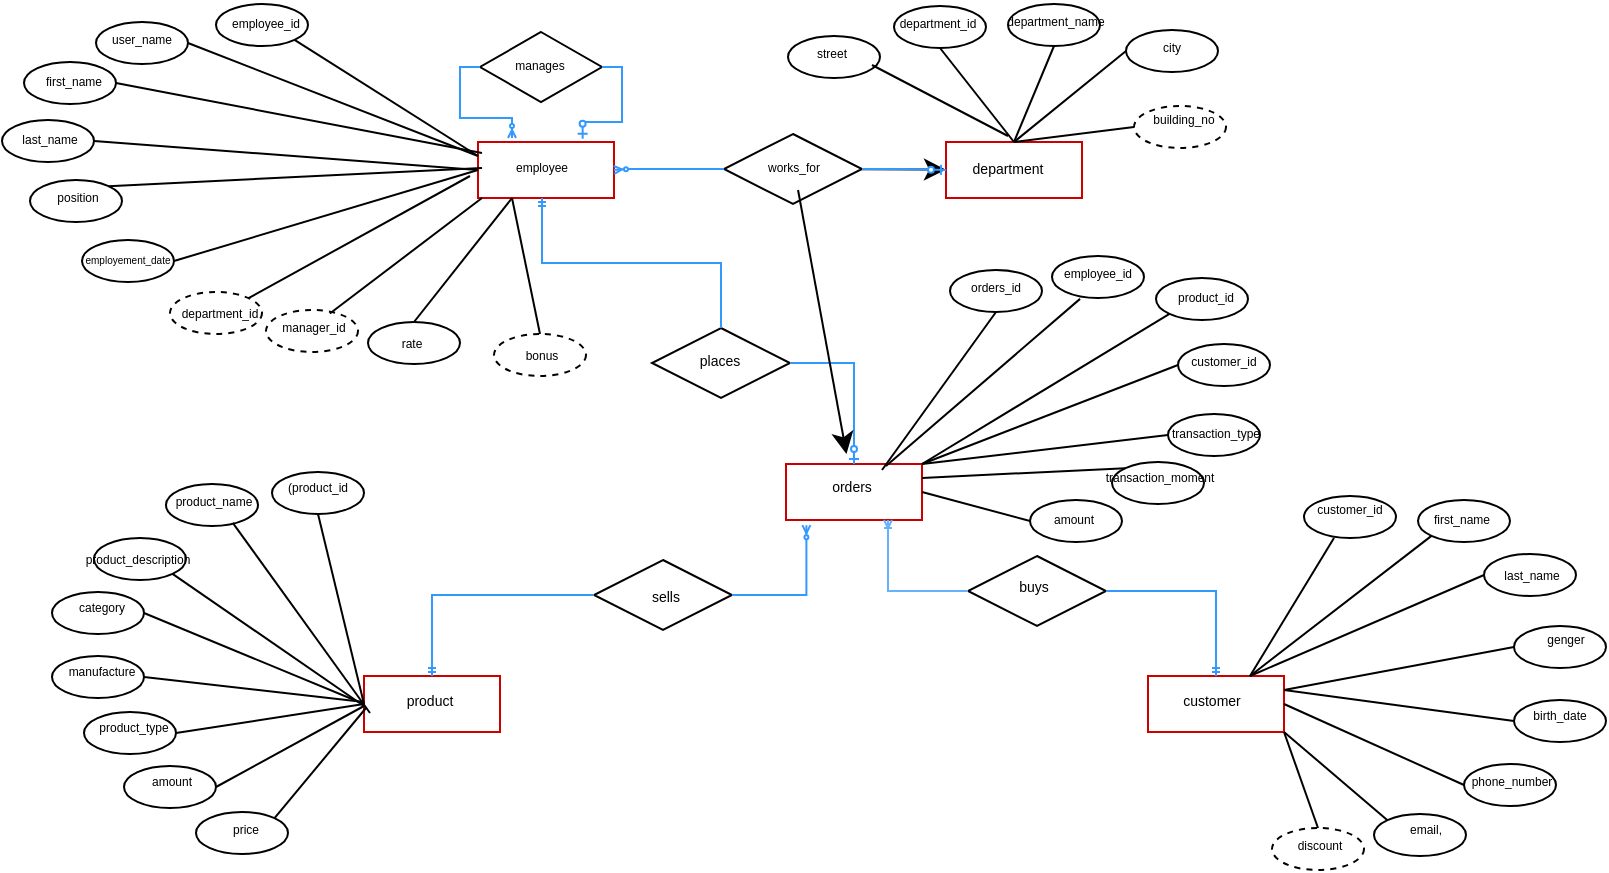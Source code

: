 <mxfile version="28.2.8">
  <diagram name="Сторінка-1" id="h175hZ9GeR1VW_SSsy0b">
    <mxGraphModel dx="1389" dy="819" grid="0" gridSize="10" guides="0" tooltips="1" connect="1" arrows="1" fold="1" page="1" pageScale="1" pageWidth="827" pageHeight="1169" background="light-dark(#FFFFFF,#FFFFFF)" math="0" shadow="0">
      <root>
        <mxCell id="0" />
        <mxCell id="1" parent="0" />
        <mxCell id="xd3_DoJURjWQBY7y_7KH-1" value="" style="rhombus;whiteSpace=wrap;html=1;fillColor=none;strokeColor=light-dark(#000000,#3399FF);rotation=0;fontColor=light-dark(#000000,#000000);" parent="1" vertex="1">
          <mxGeometry x="275" y="47" width="61" height="35" as="geometry" />
        </mxCell>
        <mxCell id="xd3_DoJURjWQBY7y_7KH-2" value="" style="rounded=0;whiteSpace=wrap;html=1;fillColor=none;strokeColor=#CC0000;fontColor=light-dark(#000000,#000000);" parent="1" vertex="1">
          <mxGeometry x="274" y="102" width="68" height="28" as="geometry" />
        </mxCell>
        <mxCell id="xd3_DoJURjWQBY7y_7KH-46" value="" style="edgeStyle=none;curved=1;rounded=0;orthogonalLoop=1;jettySize=auto;html=1;fontFamily=Helvetica;fontSize=12;fontColor=light-dark(#000000,#000000);startSize=8;endSize=8;" parent="1" source="xd3_DoJURjWQBY7y_7KH-10" target="xd3_DoJURjWQBY7y_7KH-11" edge="1">
          <mxGeometry relative="1" as="geometry" />
        </mxCell>
        <mxCell id="xd3_DoJURjWQBY7y_7KH-10" value="" style="rhombus;whiteSpace=wrap;html=1;fillColor=none;strokeColor=light-dark(#000000,#3399FF);rotation=0;fontColor=light-dark(#000000,#000000);" parent="1" vertex="1">
          <mxGeometry x="397" y="98" width="69" height="35" as="geometry" />
        </mxCell>
        <mxCell id="xd3_DoJURjWQBY7y_7KH-11" value="" style="rounded=0;whiteSpace=wrap;html=1;fillColor=none;strokeColor=#CC0000;fontColor=light-dark(#000000,#000000);" parent="1" vertex="1">
          <mxGeometry x="508" y="102" width="68" height="28" as="geometry" />
        </mxCell>
        <mxCell id="xd3_DoJURjWQBY7y_7KH-12" value="" style="rhombus;whiteSpace=wrap;html=1;fillColor=none;strokeColor=light-dark(#000000,#3399FF);rotation=0;fontColor=light-dark(#000000,#000000);" parent="1" vertex="1">
          <mxGeometry x="361" y="195" width="69" height="35" as="geometry" />
        </mxCell>
        <mxCell id="xd3_DoJURjWQBY7y_7KH-13" value="" style="rounded=0;whiteSpace=wrap;html=1;fillColor=none;strokeColor=#CC0000;fontColor=light-dark(#000000,#000000);" parent="1" vertex="1">
          <mxGeometry x="428" y="263" width="68" height="28" as="geometry" />
        </mxCell>
        <mxCell id="xd3_DoJURjWQBY7y_7KH-14" value="" style="rhombus;whiteSpace=wrap;html=1;fillColor=none;strokeColor=light-dark(#000000,#3399FF);rotation=0;fontColor=light-dark(#000000,#000000);" parent="1" vertex="1">
          <mxGeometry x="332" y="311" width="69" height="35" as="geometry" />
        </mxCell>
        <mxCell id="xd3_DoJURjWQBY7y_7KH-15" value="" style="rhombus;whiteSpace=wrap;html=1;fillColor=none;strokeColor=light-dark(#000000,#3399FF);rotation=0;fontColor=light-dark(#000000,#000000);" parent="1" vertex="1">
          <mxGeometry x="519" y="309" width="69" height="35" as="geometry" />
        </mxCell>
        <mxCell id="xd3_DoJURjWQBY7y_7KH-16" value="" style="ellipse;whiteSpace=wrap;html=1;rounded=0;strokeColor=light-dark(#000000,#000000);align=center;verticalAlign=middle;fontFamily=Helvetica;fontSize=12;fontColor=light-dark(#000000,#000000);fillColor=none;" parent="1" vertex="1">
          <mxGeometry x="143" y="33" width="46" height="21" as="geometry" />
        </mxCell>
        <mxCell id="xd3_DoJURjWQBY7y_7KH-17" value="manages" style="text;html=1;align=center;verticalAlign=middle;whiteSpace=wrap;rounded=0;fontSize=6;fontFamily=Helvetica;fontColor=light-dark(#000000,#000000);" parent="1" vertex="1">
          <mxGeometry x="285" y="53" width="40" height="22" as="geometry" />
        </mxCell>
        <mxCell id="xd3_DoJURjWQBY7y_7KH-18" value="employee" style="text;strokeColor=none;fillColor=none;html=1;align=center;verticalAlign=middle;whiteSpace=wrap;rounded=0;fontSize=6;fontFamily=Helvetica;fontColor=light-dark(#000000,#000000);" parent="1" vertex="1">
          <mxGeometry x="276" y="100" width="60" height="30" as="geometry" />
        </mxCell>
        <mxCell id="xd3_DoJURjWQBY7y_7KH-19" value="" style="edgeStyle=orthogonalEdgeStyle;fontSize=12;html=1;endArrow=ERzeroToMany;endFill=1;rounded=0;fontFamily=Helvetica;fontColor=light-dark(#000000,#000000);startSize=2;endSize=2;strokeColor=#3399FF;exitX=0;exitY=0.5;exitDx=0;exitDy=0;entryX=0.25;entryY=0;entryDx=0;entryDy=0;" parent="1" source="xd3_DoJURjWQBY7y_7KH-1" target="xd3_DoJURjWQBY7y_7KH-18" edge="1">
          <mxGeometry width="100" height="100" relative="1" as="geometry">
            <mxPoint x="197" y="218" as="sourcePoint" />
            <mxPoint x="297" y="118" as="targetPoint" />
            <Array as="points">
              <mxPoint x="265" y="65" />
              <mxPoint x="265" y="90" />
              <mxPoint x="291" y="90" />
            </Array>
          </mxGeometry>
        </mxCell>
        <mxCell id="xd3_DoJURjWQBY7y_7KH-20" value="" style="edgeStyle=orthogonalEdgeStyle;fontSize=12;html=1;endArrow=ERzeroToOne;endFill=1;rounded=0;fontFamily=Helvetica;fontColor=light-dark(#000000,#000000);startSize=1;endSize=3;strokeColor=#3399FF;exitX=1;exitY=0.5;exitDx=0;exitDy=0;entryX=0.839;entryY=0.014;entryDx=0;entryDy=0;entryPerimeter=0;" parent="1" source="xd3_DoJURjWQBY7y_7KH-1" target="xd3_DoJURjWQBY7y_7KH-18" edge="1">
          <mxGeometry width="100" height="100" relative="1" as="geometry">
            <mxPoint x="175" y="229" as="sourcePoint" />
            <mxPoint x="275" y="129" as="targetPoint" />
          </mxGeometry>
        </mxCell>
        <mxCell id="xd3_DoJURjWQBY7y_7KH-21" value="" style="ellipse;whiteSpace=wrap;html=1;rounded=0;strokeColor=light-dark(#000000,#000000);align=center;verticalAlign=middle;fontFamily=Helvetica;fontSize=12;fontColor=light-dark(#000000,#000000);fillColor=none;" parent="1" vertex="1">
          <mxGeometry x="83" y="42" width="46" height="21" as="geometry" />
        </mxCell>
        <mxCell id="xd3_DoJURjWQBY7y_7KH-22" value="" style="ellipse;whiteSpace=wrap;html=1;rounded=0;strokeColor=light-dark(#000000,#000000);align=center;verticalAlign=middle;fontFamily=Helvetica;fontSize=12;fontColor=light-dark(#000000,#000000);fillColor=none;" parent="1" vertex="1">
          <mxGeometry x="47" y="62" width="46" height="21" as="geometry" />
        </mxCell>
        <mxCell id="xd3_DoJURjWQBY7y_7KH-23" value="" style="ellipse;whiteSpace=wrap;html=1;rounded=0;strokeColor=light-dark(#000000,#000000);align=center;verticalAlign=middle;fontFamily=Helvetica;fontSize=12;fontColor=light-dark(#000000,#000000);fillColor=none;" parent="1" vertex="1">
          <mxGeometry x="36" y="91" width="46" height="21" as="geometry" />
        </mxCell>
        <mxCell id="xd3_DoJURjWQBY7y_7KH-24" value="" style="ellipse;whiteSpace=wrap;html=1;rounded=0;strokeColor=light-dark(#000000,#000000);align=center;verticalAlign=middle;fontFamily=Helvetica;fontSize=12;fontColor=light-dark(#000000,#000000);fillColor=none;" parent="1" vertex="1">
          <mxGeometry x="50" y="121" width="46" height="21" as="geometry" />
        </mxCell>
        <mxCell id="xd3_DoJURjWQBY7y_7KH-25" value="" style="endArrow=none;html=1;rounded=0;fontFamily=Helvetica;fontSize=12;fontColor=light-dark(#000000,#000000);startSize=8;endSize=8;curved=1;strokeColor=light-dark(#000000,#000000);exitX=1;exitY=1;exitDx=0;exitDy=0;entryX=0;entryY=0.25;entryDx=0;entryDy=0;" parent="1" source="xd3_DoJURjWQBY7y_7KH-16" target="xd3_DoJURjWQBY7y_7KH-2" edge="1">
          <mxGeometry relative="1" as="geometry">
            <mxPoint x="249" y="155" as="sourcePoint" />
            <mxPoint x="272" y="112" as="targetPoint" />
          </mxGeometry>
        </mxCell>
        <mxCell id="xd3_DoJURjWQBY7y_7KH-26" value="" style="ellipse;whiteSpace=wrap;html=1;rounded=0;strokeColor=light-dark(#000000,#000000);align=center;verticalAlign=middle;fontFamily=Helvetica;fontSize=12;fontColor=light-dark(#000000,#000000);fillColor=none;" parent="1" vertex="1">
          <mxGeometry x="76" y="151" width="46" height="21" as="geometry" />
        </mxCell>
        <mxCell id="xd3_DoJURjWQBY7y_7KH-27" value="" style="endArrow=none;html=1;rounded=0;fontFamily=Helvetica;fontSize=12;fontColor=light-dark(#000000,#000000);startSize=8;endSize=8;curved=1;strokeColor=light-dark(#000000,#000000);exitX=0;exitY=0.25;exitDx=0;exitDy=0;entryX=1;entryY=0.5;entryDx=0;entryDy=0;" parent="1" source="xd3_DoJURjWQBY7y_7KH-2" target="xd3_DoJURjWQBY7y_7KH-21" edge="1">
          <mxGeometry relative="1" as="geometry">
            <mxPoint x="254" y="89" as="sourcePoint" />
            <mxPoint x="317" y="141" as="targetPoint" />
          </mxGeometry>
        </mxCell>
        <mxCell id="xd3_DoJURjWQBY7y_7KH-28" value="" style="endArrow=none;html=1;rounded=0;fontFamily=Helvetica;fontSize=12;fontColor=light-dark(#000000,#000000);startSize=8;endSize=8;curved=1;strokeColor=light-dark(#000000,#000000);exitX=1;exitY=0.5;exitDx=0;exitDy=0;entryX=0;entryY=0.25;entryDx=0;entryDy=0;" parent="1" source="xd3_DoJURjWQBY7y_7KH-22" target="xd3_DoJURjWQBY7y_7KH-18" edge="1">
          <mxGeometry relative="1" as="geometry">
            <mxPoint x="246" y="109" as="sourcePoint" />
            <mxPoint x="309" y="161" as="targetPoint" />
          </mxGeometry>
        </mxCell>
        <mxCell id="xd3_DoJURjWQBY7y_7KH-29" value="" style="endArrow=none;html=1;rounded=0;fontFamily=Helvetica;fontSize=12;fontColor=light-dark(#000000,#000000);startSize=8;endSize=8;curved=1;strokeColor=light-dark(#000000,#000000);exitX=0;exitY=0.5;exitDx=0;exitDy=0;entryX=1;entryY=0.5;entryDx=0;entryDy=0;" parent="1" source="xd3_DoJURjWQBY7y_7KH-2" target="xd3_DoJURjWQBY7y_7KH-23" edge="1">
          <mxGeometry relative="1" as="geometry">
            <mxPoint x="200" y="110" as="sourcePoint" />
            <mxPoint x="263" y="162" as="targetPoint" />
          </mxGeometry>
        </mxCell>
        <mxCell id="xd3_DoJURjWQBY7y_7KH-30" value="" style="endArrow=none;html=1;rounded=0;fontFamily=Helvetica;fontSize=12;fontColor=light-dark(#000000,#000000);startSize=8;endSize=8;curved=1;strokeColor=light-dark(#000000,#000000);exitX=1;exitY=0;exitDx=0;exitDy=0;entryX=0;entryY=0.5;entryDx=0;entryDy=0;" parent="1" source="xd3_DoJURjWQBY7y_7KH-24" target="xd3_DoJURjWQBY7y_7KH-18" edge="1">
          <mxGeometry relative="1" as="geometry">
            <mxPoint x="174" y="144" as="sourcePoint" />
            <mxPoint x="237" y="196" as="targetPoint" />
          </mxGeometry>
        </mxCell>
        <mxCell id="xd3_DoJURjWQBY7y_7KH-31" value="" style="endArrow=none;html=1;rounded=0;fontFamily=Helvetica;fontSize=12;fontColor=light-dark(#000000,#000000);startSize=8;endSize=8;curved=1;strokeColor=light-dark(#000000,#000000);exitX=1;exitY=0.5;exitDx=0;exitDy=0;entryX=0;entryY=0.5;entryDx=0;entryDy=0;" parent="1" source="xd3_DoJURjWQBY7y_7KH-26" target="xd3_DoJURjWQBY7y_7KH-2" edge="1">
          <mxGeometry relative="1" as="geometry">
            <mxPoint x="253" y="130" as="sourcePoint" />
            <mxPoint x="316" y="182" as="targetPoint" />
          </mxGeometry>
        </mxCell>
        <mxCell id="xd3_DoJURjWQBY7y_7KH-33" value="" style="ellipse;whiteSpace=wrap;html=1;rounded=0;strokeColor=light-dark(#000000,#000000);align=center;verticalAlign=middle;fontFamily=Helvetica;fontSize=12;fontColor=light-dark(#000000,#000000);fillColor=none;dashed=1;" parent="1" vertex="1">
          <mxGeometry x="120" y="177" width="46" height="21" as="geometry" />
        </mxCell>
        <mxCell id="xd3_DoJURjWQBY7y_7KH-34" value="" style="ellipse;whiteSpace=wrap;html=1;rounded=0;strokeColor=light-dark(#000000,#000000);align=center;verticalAlign=middle;fontFamily=Helvetica;fontSize=12;fontColor=light-dark(#000000,#000000);fillColor=none;dashed=1;" parent="1" vertex="1">
          <mxGeometry x="168" y="186" width="46" height="21" as="geometry" />
        </mxCell>
        <mxCell id="xd3_DoJURjWQBY7y_7KH-35" value="" style="ellipse;whiteSpace=wrap;html=1;rounded=0;strokeColor=light-dark(#000000,#000000);align=center;verticalAlign=middle;fontFamily=Helvetica;fontSize=12;fontColor=light-dark(#000000,#000000);fillColor=none;" parent="1" vertex="1">
          <mxGeometry x="219" y="192" width="46" height="21" as="geometry" />
        </mxCell>
        <mxCell id="xd3_DoJURjWQBY7y_7KH-36" value="" style="ellipse;whiteSpace=wrap;html=1;rounded=0;strokeColor=light-dark(#000000,#000000);align=center;verticalAlign=middle;fontFamily=Helvetica;fontSize=12;fontColor=light-dark(#000000,#000000);fillColor=none;dashed=1;" parent="1" vertex="1">
          <mxGeometry x="282" y="198" width="46" height="21" as="geometry" />
        </mxCell>
        <mxCell id="xd3_DoJURjWQBY7y_7KH-38" value="" style="endArrow=none;html=1;rounded=0;fontFamily=Helvetica;fontSize=12;fontColor=light-dark(#000000,#000000);startSize=8;endSize=8;curved=1;strokeColor=light-dark(#000000,#000000);exitX=1;exitY=0;exitDx=0;exitDy=0;" parent="1" source="xd3_DoJURjWQBY7y_7KH-33" edge="1">
          <mxGeometry relative="1" as="geometry">
            <mxPoint x="208" y="180" as="sourcePoint" />
            <mxPoint x="270" y="119" as="targetPoint" />
          </mxGeometry>
        </mxCell>
        <mxCell id="xd3_DoJURjWQBY7y_7KH-39" value="" style="endArrow=none;html=1;rounded=0;fontFamily=Helvetica;fontSize=12;fontColor=light-dark(#000000,#000000);startSize=8;endSize=8;curved=1;strokeColor=light-dark(#000000,#000000);exitX=0.694;exitY=0.083;exitDx=0;exitDy=0;entryX=0;entryY=1;entryDx=0;entryDy=0;exitPerimeter=0;" parent="1" source="xd3_DoJURjWQBY7y_7KH-34" target="xd3_DoJURjWQBY7y_7KH-18" edge="1">
          <mxGeometry relative="1" as="geometry">
            <mxPoint x="233" y="202" as="sourcePoint" />
            <mxPoint x="385" y="156" as="targetPoint" />
          </mxGeometry>
        </mxCell>
        <mxCell id="xd3_DoJURjWQBY7y_7KH-40" value="" style="endArrow=none;html=1;rounded=0;fontFamily=Helvetica;fontSize=12;fontColor=light-dark(#000000,#000000);startSize=8;endSize=8;curved=1;strokeColor=light-dark(#000000,#000000);exitX=0.5;exitY=0;exitDx=0;exitDy=0;entryX=0.25;entryY=1;entryDx=0;entryDy=0;" parent="1" source="xd3_DoJURjWQBY7y_7KH-35" target="xd3_DoJURjWQBY7y_7KH-18" edge="1">
          <mxGeometry relative="1" as="geometry">
            <mxPoint x="264" y="221" as="sourcePoint" />
            <mxPoint x="416" y="175" as="targetPoint" />
          </mxGeometry>
        </mxCell>
        <mxCell id="xd3_DoJURjWQBY7y_7KH-41" value="" style="endArrow=none;html=1;rounded=0;fontFamily=Helvetica;fontSize=12;fontColor=light-dark(#000000,#000000);startSize=8;endSize=8;curved=1;strokeColor=light-dark(#000000,#000000);exitX=0.5;exitY=0;exitDx=0;exitDy=0;entryX=0.25;entryY=1;entryDx=0;entryDy=0;" parent="1" source="xd3_DoJURjWQBY7y_7KH-36" target="xd3_DoJURjWQBY7y_7KH-18" edge="1">
          <mxGeometry relative="1" as="geometry">
            <mxPoint x="251" y="273" as="sourcePoint" />
            <mxPoint x="403" y="227" as="targetPoint" />
          </mxGeometry>
        </mxCell>
        <mxCell id="xd3_DoJURjWQBY7y_7KH-43" value="" style="edgeStyle=orthogonalEdgeStyle;fontSize=12;html=1;endArrow=ERzeroToMany;endFill=1;rounded=0;fontFamily=Helvetica;fontColor=light-dark(#000000,#000000);startSize=2;endSize=2;strokeColor=#3399FF;exitX=0;exitY=0.5;exitDx=0;exitDy=0;entryX=1;entryY=0.5;entryDx=0;entryDy=0;" parent="1" source="xd3_DoJURjWQBY7y_7KH-10" target="xd3_DoJURjWQBY7y_7KH-2" edge="1">
          <mxGeometry width="100" height="100" relative="1" as="geometry">
            <mxPoint x="271" y="70" as="sourcePoint" />
            <mxPoint x="287" y="105" as="targetPoint" />
            <Array as="points">
              <mxPoint x="349" y="116" />
            </Array>
          </mxGeometry>
        </mxCell>
        <mxCell id="xd3_DoJURjWQBY7y_7KH-44" value="" style="edgeStyle=orthogonalEdgeStyle;fontSize=12;html=1;endArrow=ERzeroToOne;endFill=1;rounded=0;fontFamily=Helvetica;fontColor=light-dark(#000000,#000000);startSize=1;endSize=3;strokeColor=#3399FF;exitX=1;exitY=0.5;exitDx=0;exitDy=0;entryX=0;entryY=0.5;entryDx=0;entryDy=0;" parent="1" source="xd3_DoJURjWQBY7y_7KH-10" target="xd3_DoJURjWQBY7y_7KH-11" edge="1">
          <mxGeometry width="100" height="100" relative="1" as="geometry">
            <mxPoint x="344" y="86" as="sourcePoint" />
            <mxPoint x="334" y="121" as="targetPoint" />
          </mxGeometry>
        </mxCell>
        <mxCell id="xd3_DoJURjWQBY7y_7KH-45" value="" style="edgeStyle=orthogonalEdgeStyle;fontSize=12;html=1;endArrow=ERmandOne;rounded=0;fontFamily=Helvetica;fontColor=light-dark(#000000,#000000);startSize=2;endSize=2;strokeColor=#3399FF;entryX=0.5;entryY=1;entryDx=0;entryDy=0;exitX=0.5;exitY=0;exitDx=0;exitDy=0;" parent="1" source="xd3_DoJURjWQBY7y_7KH-12" target="xd3_DoJURjWQBY7y_7KH-18" edge="1">
          <mxGeometry width="100" height="100" relative="1" as="geometry">
            <mxPoint x="60" y="310" as="sourcePoint" />
            <mxPoint x="160" y="210" as="targetPoint" />
          </mxGeometry>
        </mxCell>
        <mxCell id="xd3_DoJURjWQBY7y_7KH-47" value="" style="edgeStyle=orthogonalEdgeStyle;fontSize=12;html=1;endArrow=ERzeroToOne;endFill=1;rounded=0;fontFamily=Helvetica;fontColor=light-dark(#000000,#000000);startSize=1;endSize=3;strokeColor=#3399FF;exitX=1;exitY=0.5;exitDx=0;exitDy=0;entryX=0.5;entryY=0;entryDx=0;entryDy=0;" parent="1" source="xd3_DoJURjWQBY7y_7KH-12" target="xd3_DoJURjWQBY7y_7KH-13" edge="1">
          <mxGeometry width="100" height="100" relative="1" as="geometry">
            <mxPoint x="480" y="110" as="sourcePoint" />
            <mxPoint x="522" y="110" as="targetPoint" />
          </mxGeometry>
        </mxCell>
        <mxCell id="xd3_DoJURjWQBY7y_7KH-48" value="" style="edgeStyle=orthogonalEdgeStyle;fontSize=12;html=1;endArrow=ERzeroToMany;endFill=1;rounded=0;fontFamily=Helvetica;fontColor=light-dark(#000000,#000000);startSize=2;endSize=2;strokeColor=#3399FF;exitX=1;exitY=0.5;exitDx=0;exitDy=0;entryX=0.15;entryY=1.092;entryDx=0;entryDy=0;entryPerimeter=0;" parent="1" source="xd3_DoJURjWQBY7y_7KH-14" target="xd3_DoJURjWQBY7y_7KH-13" edge="1">
          <mxGeometry width="100" height="100" relative="1" as="geometry">
            <mxPoint x="411" y="108" as="sourcePoint" />
            <mxPoint x="428" y="277" as="targetPoint" />
            <Array as="points">
              <mxPoint x="438" y="328" />
            </Array>
          </mxGeometry>
        </mxCell>
        <mxCell id="xd3_DoJURjWQBY7y_7KH-49" value="" style="edgeStyle=orthogonalEdgeStyle;fontSize=12;html=1;endArrow=ERoneToMany;rounded=0;fontFamily=Helvetica;fontColor=light-dark(#000000,#000000);startSize=1;endSize=2;strokeColor=#66B2FF;entryX=0.75;entryY=1;entryDx=0;entryDy=0;exitX=0;exitY=0.5;exitDx=0;exitDy=0;" parent="1" source="xd3_DoJURjWQBY7y_7KH-15" target="xd3_DoJURjWQBY7y_7KH-13" edge="1">
          <mxGeometry width="100" height="100" relative="1" as="geometry">
            <mxPoint x="71" y="370" as="sourcePoint" />
            <mxPoint x="171" y="270" as="targetPoint" />
          </mxGeometry>
        </mxCell>
        <mxCell id="xd3_DoJURjWQBY7y_7KH-50" value="" style="rounded=0;whiteSpace=wrap;html=1;fillColor=none;strokeColor=#CC0000;fontColor=light-dark(#000000,#000000);" parent="1" vertex="1">
          <mxGeometry x="217" y="369" width="68" height="28" as="geometry" />
        </mxCell>
        <mxCell id="xd3_DoJURjWQBY7y_7KH-51" value="" style="rounded=0;whiteSpace=wrap;html=1;fillColor=none;strokeColor=#CC0000;fontColor=light-dark(#000000,#000000);" parent="1" vertex="1">
          <mxGeometry x="609" y="369" width="68" height="28" as="geometry" />
        </mxCell>
        <mxCell id="xd3_DoJURjWQBY7y_7KH-52" value="" style="edgeStyle=orthogonalEdgeStyle;fontSize=12;html=1;endArrow=ERmandOne;rounded=0;fontFamily=Helvetica;fontColor=light-dark(#000000,#000000);startSize=2;endSize=2;strokeColor=#3399FF;entryX=0.5;entryY=0;entryDx=0;entryDy=0;exitX=0;exitY=0.5;exitDx=0;exitDy=0;" parent="1" source="xd3_DoJURjWQBY7y_7KH-14" target="xd3_DoJURjWQBY7y_7KH-50" edge="1">
          <mxGeometry width="100" height="100" relative="1" as="geometry">
            <mxPoint x="424" y="227" as="sourcePoint" />
            <mxPoint x="334" y="162" as="targetPoint" />
          </mxGeometry>
        </mxCell>
        <mxCell id="xd3_DoJURjWQBY7y_7KH-53" value="" style="edgeStyle=orthogonalEdgeStyle;fontSize=12;html=1;endArrow=ERmandOne;rounded=0;fontFamily=Helvetica;fontColor=light-dark(#000000,#000000);startSize=2;endSize=2;strokeColor=#3399FF;entryX=0.5;entryY=0;entryDx=0;entryDy=0;exitX=1;exitY=0.5;exitDx=0;exitDy=0;" parent="1" source="xd3_DoJURjWQBY7y_7KH-15" target="xd3_DoJURjWQBY7y_7KH-51" edge="1">
          <mxGeometry width="100" height="100" relative="1" as="geometry">
            <mxPoint x="399" y="420" as="sourcePoint" />
            <mxPoint x="309" y="355" as="targetPoint" />
          </mxGeometry>
        </mxCell>
        <mxCell id="xd3_DoJURjWQBY7y_7KH-54" value="" style="ellipse;whiteSpace=wrap;html=1;rounded=0;strokeColor=light-dark(#000000,#000000);align=center;verticalAlign=middle;fontFamily=Helvetica;fontSize=12;fontColor=light-dark(#000000,#000000);fillColor=none;" parent="1" vertex="1">
          <mxGeometry x="482" y="34" width="46" height="21" as="geometry" />
        </mxCell>
        <mxCell id="xd3_DoJURjWQBY7y_7KH-55" value="" style="ellipse;whiteSpace=wrap;html=1;rounded=0;strokeColor=light-dark(#000000,#000000);align=center;verticalAlign=middle;fontFamily=Helvetica;fontSize=12;fontColor=light-dark(#000000,#000000);fillColor=none;" parent="1" vertex="1">
          <mxGeometry x="539" y="33" width="46" height="21" as="geometry" />
        </mxCell>
        <mxCell id="xd3_DoJURjWQBY7y_7KH-56" value="" style="ellipse;whiteSpace=wrap;html=1;rounded=0;strokeColor=light-dark(#000000,#000000);align=center;verticalAlign=middle;fontFamily=Helvetica;fontSize=12;fontColor=light-dark(#000000,#000000);fillColor=none;" parent="1" vertex="1">
          <mxGeometry x="598" y="46" width="46" height="21" as="geometry" />
        </mxCell>
        <mxCell id="xd3_DoJURjWQBY7y_7KH-57" value="" style="ellipse;whiteSpace=wrap;html=1;rounded=0;strokeColor=light-dark(#000000,#000000);align=center;verticalAlign=middle;fontFamily=Helvetica;fontSize=12;fontColor=light-dark(#000000,#000000);fillColor=none;dashed=1;" parent="1" vertex="1">
          <mxGeometry x="602" y="84" width="46" height="21" as="geometry" />
        </mxCell>
        <mxCell id="xd3_DoJURjWQBY7y_7KH-58" value="" style="endArrow=none;html=1;rounded=0;fontFamily=Helvetica;fontSize=12;fontColor=light-dark(#000000,#000000);startSize=8;endSize=8;curved=1;strokeColor=light-dark(#000000,#000000);exitX=0.5;exitY=1;exitDx=0;exitDy=0;entryX=0.5;entryY=0;entryDx=0;entryDy=0;" parent="1" source="xd3_DoJURjWQBY7y_7KH-54" target="xd3_DoJURjWQBY7y_7KH-11" edge="1">
          <mxGeometry relative="1" as="geometry">
            <mxPoint x="208" y="67" as="sourcePoint" />
            <mxPoint x="299" y="125" as="targetPoint" />
          </mxGeometry>
        </mxCell>
        <mxCell id="xd3_DoJURjWQBY7y_7KH-59" value="" style="endArrow=none;html=1;rounded=0;fontFamily=Helvetica;fontSize=12;fontColor=light-dark(#000000,#000000);startSize=8;endSize=8;curved=1;strokeColor=light-dark(#000000,#000000);exitX=0.5;exitY=0;exitDx=0;exitDy=0;entryX=0.5;entryY=1;entryDx=0;entryDy=0;" parent="1" source="xd3_DoJURjWQBY7y_7KH-11" target="xd3_DoJURjWQBY7y_7KH-55" edge="1">
          <mxGeometry relative="1" as="geometry">
            <mxPoint x="566" y="97" as="sourcePoint" />
            <mxPoint x="657" y="155" as="targetPoint" />
          </mxGeometry>
        </mxCell>
        <mxCell id="xd3_DoJURjWQBY7y_7KH-60" value="" style="endArrow=none;html=1;rounded=0;fontFamily=Helvetica;fontSize=12;fontColor=light-dark(#000000,#000000);startSize=8;endSize=8;curved=1;strokeColor=light-dark(#000000,#000000);exitX=0;exitY=0.5;exitDx=0;exitDy=0;entryX=0.5;entryY=0;entryDx=0;entryDy=0;" parent="1" source="xd3_DoJURjWQBY7y_7KH-56" target="xd3_DoJURjWQBY7y_7KH-11" edge="1">
          <mxGeometry relative="1" as="geometry">
            <mxPoint x="573" y="85" as="sourcePoint" />
            <mxPoint x="664" y="143" as="targetPoint" />
          </mxGeometry>
        </mxCell>
        <mxCell id="xd3_DoJURjWQBY7y_7KH-61" value="" style="endArrow=none;html=1;rounded=0;fontFamily=Helvetica;fontSize=12;fontColor=light-dark(#000000,#000000);startSize=8;endSize=8;curved=1;strokeColor=light-dark(#000000,#000000);exitX=0.5;exitY=0;exitDx=0;exitDy=0;entryX=0;entryY=0.5;entryDx=0;entryDy=0;" parent="1" source="xd3_DoJURjWQBY7y_7KH-11" target="xd3_DoJURjWQBY7y_7KH-57" edge="1">
          <mxGeometry relative="1" as="geometry">
            <mxPoint x="581" y="143" as="sourcePoint" />
            <mxPoint x="672" y="201" as="targetPoint" />
          </mxGeometry>
        </mxCell>
        <mxCell id="xd3_DoJURjWQBY7y_7KH-62" value="" style="ellipse;whiteSpace=wrap;html=1;rounded=0;strokeColor=light-dark(#000000,#000000);align=center;verticalAlign=middle;fontFamily=Helvetica;fontSize=12;fontColor=light-dark(#000000,#000000);fillColor=none;" parent="1" vertex="1">
          <mxGeometry x="687" y="279" width="46" height="21" as="geometry" />
        </mxCell>
        <mxCell id="xd3_DoJURjWQBY7y_7KH-63" value="" style="ellipse;whiteSpace=wrap;html=1;rounded=0;strokeColor=light-dark(#000000,#000000);align=center;verticalAlign=middle;fontFamily=Helvetica;fontSize=12;fontColor=light-dark(#000000,#000000);fillColor=none;" parent="1" vertex="1">
          <mxGeometry x="744" y="281" width="46" height="21" as="geometry" />
        </mxCell>
        <mxCell id="xd3_DoJURjWQBY7y_7KH-64" value="" style="ellipse;whiteSpace=wrap;html=1;rounded=0;strokeColor=light-dark(#000000,#000000);align=center;verticalAlign=middle;fontFamily=Helvetica;fontSize=12;fontColor=light-dark(#000000,#000000);fillColor=none;" parent="1" vertex="1">
          <mxGeometry x="777" y="308" width="46" height="21" as="geometry" />
        </mxCell>
        <mxCell id="xd3_DoJURjWQBY7y_7KH-65" value="" style="ellipse;whiteSpace=wrap;html=1;rounded=0;strokeColor=light-dark(#000000,#000000);align=center;verticalAlign=middle;fontFamily=Helvetica;fontSize=12;fontColor=light-dark(#000000,#000000);fillColor=none;" parent="1" vertex="1">
          <mxGeometry x="792" y="344" width="46" height="21" as="geometry" />
        </mxCell>
        <mxCell id="xd3_DoJURjWQBY7y_7KH-66" value="" style="ellipse;whiteSpace=wrap;html=1;rounded=0;strokeColor=light-dark(#000000,#000000);align=center;verticalAlign=middle;fontFamily=Helvetica;fontSize=12;fontColor=light-dark(#000000,#000000);fillColor=none;" parent="1" vertex="1">
          <mxGeometry x="792" y="381" width="46" height="21" as="geometry" />
        </mxCell>
        <mxCell id="xd3_DoJURjWQBY7y_7KH-67" value="" style="ellipse;whiteSpace=wrap;html=1;rounded=0;strokeColor=light-dark(#000000,#000000);align=center;verticalAlign=middle;fontFamily=Helvetica;fontSize=12;fontColor=light-dark(#000000,#000000);fillColor=none;" parent="1" vertex="1">
          <mxGeometry x="767" y="413" width="46" height="21" as="geometry" />
        </mxCell>
        <mxCell id="xd3_DoJURjWQBY7y_7KH-68" value="" style="ellipse;whiteSpace=wrap;html=1;rounded=0;strokeColor=light-dark(#000000,#000000);align=center;verticalAlign=middle;fontFamily=Helvetica;fontSize=12;fontColor=light-dark(#000000,#000000);fillColor=none;" parent="1" vertex="1">
          <mxGeometry x="722" y="438" width="46" height="21" as="geometry" />
        </mxCell>
        <mxCell id="xd3_DoJURjWQBY7y_7KH-69" value="" style="ellipse;whiteSpace=wrap;html=1;rounded=0;strokeColor=light-dark(#000000,#000000);align=center;verticalAlign=middle;fontFamily=Helvetica;fontSize=12;fontColor=light-dark(#000000,#000000);fillColor=none;dashed=1;" parent="1" vertex="1">
          <mxGeometry x="671" y="445" width="46" height="21" as="geometry" />
        </mxCell>
        <mxCell id="xd3_DoJURjWQBY7y_7KH-70" value="" style="endArrow=none;html=1;rounded=0;fontFamily=Helvetica;fontSize=12;fontColor=light-dark(#000000,#000000);startSize=8;endSize=8;curved=1;strokeColor=light-dark(#000000,#000000);exitX=0.326;exitY=1;exitDx=0;exitDy=0;entryX=0.75;entryY=0;entryDx=0;entryDy=0;exitPerimeter=0;" parent="1" source="xd3_DoJURjWQBY7y_7KH-62" target="xd3_DoJURjWQBY7y_7KH-51" edge="1">
          <mxGeometry relative="1" as="geometry">
            <mxPoint x="512" y="67" as="sourcePoint" />
            <mxPoint x="549" y="114" as="targetPoint" />
          </mxGeometry>
        </mxCell>
        <mxCell id="xd3_DoJURjWQBY7y_7KH-71" value="" style="endArrow=none;html=1;rounded=0;fontFamily=Helvetica;fontSize=12;fontColor=light-dark(#000000,#000000);startSize=8;endSize=8;curved=1;strokeColor=light-dark(#000000,#000000);exitX=0.75;exitY=0;exitDx=0;exitDy=0;entryX=0;entryY=1;entryDx=0;entryDy=0;" parent="1" source="xd3_DoJURjWQBY7y_7KH-51" target="xd3_DoJURjWQBY7y_7KH-63" edge="1">
          <mxGeometry relative="1" as="geometry">
            <mxPoint x="728" y="330" as="sourcePoint" />
            <mxPoint x="765" y="377" as="targetPoint" />
          </mxGeometry>
        </mxCell>
        <mxCell id="xd3_DoJURjWQBY7y_7KH-72" value="" style="endArrow=none;html=1;rounded=0;fontFamily=Helvetica;fontSize=12;fontColor=light-dark(#000000,#000000);startSize=8;endSize=8;curved=1;strokeColor=light-dark(#000000,#000000);exitX=0;exitY=0.5;exitDx=0;exitDy=0;entryX=0.75;entryY=0;entryDx=0;entryDy=0;" parent="1" source="xd3_DoJURjWQBY7y_7KH-64" target="xd3_DoJURjWQBY7y_7KH-51" edge="1">
          <mxGeometry relative="1" as="geometry">
            <mxPoint x="745" y="296" as="sourcePoint" />
            <mxPoint x="782" y="343" as="targetPoint" />
          </mxGeometry>
        </mxCell>
        <mxCell id="xd3_DoJURjWQBY7y_7KH-73" value="" style="endArrow=none;html=1;rounded=0;fontFamily=Helvetica;fontSize=12;fontColor=light-dark(#000000,#000000);startSize=8;endSize=8;curved=1;strokeColor=light-dark(#000000,#000000);exitX=1;exitY=0.25;exitDx=0;exitDy=0;entryX=0;entryY=0.5;entryDx=0;entryDy=0;" parent="1" source="xd3_DoJURjWQBY7y_7KH-51" target="xd3_DoJURjWQBY7y_7KH-65" edge="1">
          <mxGeometry relative="1" as="geometry">
            <mxPoint x="770" y="355" as="sourcePoint" />
            <mxPoint x="807" y="402" as="targetPoint" />
          </mxGeometry>
        </mxCell>
        <mxCell id="xd3_DoJURjWQBY7y_7KH-74" value="" style="endArrow=none;html=1;rounded=0;fontFamily=Helvetica;fontSize=12;fontColor=light-dark(#000000,#000000);startSize=8;endSize=8;curved=1;strokeColor=light-dark(#000000,#000000);exitX=1;exitY=0.25;exitDx=0;exitDy=0;entryX=0;entryY=0.5;entryDx=0;entryDy=0;" parent="1" source="xd3_DoJURjWQBY7y_7KH-51" target="xd3_DoJURjWQBY7y_7KH-66" edge="1">
          <mxGeometry relative="1" as="geometry">
            <mxPoint x="750" y="370" as="sourcePoint" />
            <mxPoint x="787" y="417" as="targetPoint" />
          </mxGeometry>
        </mxCell>
        <mxCell id="xd3_DoJURjWQBY7y_7KH-75" value="" style="endArrow=none;html=1;rounded=0;fontFamily=Helvetica;fontSize=12;fontColor=light-dark(#000000,#000000);startSize=8;endSize=8;curved=1;strokeColor=light-dark(#000000,#000000);exitX=1;exitY=0.5;exitDx=0;exitDy=0;entryX=0;entryY=0.5;entryDx=0;entryDy=0;" parent="1" source="xd3_DoJURjWQBY7y_7KH-51" target="xd3_DoJURjWQBY7y_7KH-67" edge="1">
          <mxGeometry relative="1" as="geometry">
            <mxPoint x="745" y="405" as="sourcePoint" />
            <mxPoint x="782" y="452" as="targetPoint" />
          </mxGeometry>
        </mxCell>
        <mxCell id="xd3_DoJURjWQBY7y_7KH-76" value="" style="endArrow=none;html=1;rounded=0;fontFamily=Helvetica;fontSize=12;fontColor=light-dark(#000000,#000000);startSize=8;endSize=8;curved=1;strokeColor=light-dark(#000000,#000000);exitX=1;exitY=1;exitDx=0;exitDy=0;entryX=0;entryY=0;entryDx=0;entryDy=0;" parent="1" source="xd3_DoJURjWQBY7y_7KH-51" target="xd3_DoJURjWQBY7y_7KH-68" edge="1">
          <mxGeometry relative="1" as="geometry">
            <mxPoint x="702" y="417" as="sourcePoint" />
            <mxPoint x="739" y="464" as="targetPoint" />
          </mxGeometry>
        </mxCell>
        <mxCell id="xd3_DoJURjWQBY7y_7KH-77" value="" style="endArrow=none;html=1;rounded=0;fontFamily=Helvetica;fontSize=12;fontColor=light-dark(#000000,#000000);startSize=8;endSize=8;curved=1;strokeColor=light-dark(#000000,#000000);exitX=1;exitY=1;exitDx=0;exitDy=0;entryX=0.5;entryY=0;entryDx=0;entryDy=0;" parent="1" source="xd3_DoJURjWQBY7y_7KH-51" target="xd3_DoJURjWQBY7y_7KH-69" edge="1">
          <mxGeometry relative="1" as="geometry">
            <mxPoint x="665" y="498" as="sourcePoint" />
            <mxPoint x="702" y="545" as="targetPoint" />
          </mxGeometry>
        </mxCell>
        <mxCell id="xd3_DoJURjWQBY7y_7KH-78" value="&lt;font style=&quot;font-size: 7px;&quot;&gt;department&lt;/font&gt;" style="text;strokeColor=none;fillColor=none;html=1;align=center;verticalAlign=middle;whiteSpace=wrap;rounded=0;fontSize=12;fontFamily=Helvetica;fontColor=light-dark(#000000,#000000);" parent="1" vertex="1">
          <mxGeometry x="509" y="99" width="60" height="30" as="geometry" />
        </mxCell>
        <mxCell id="xd3_DoJURjWQBY7y_7KH-79" value="&lt;font style=&quot;font-size: 7px;&quot;&gt;customer&lt;/font&gt;" style="text;strokeColor=none;fillColor=none;html=1;align=center;verticalAlign=middle;whiteSpace=wrap;rounded=0;fontSize=12;fontFamily=Helvetica;fontColor=light-dark(#000000,#000000);" parent="1" vertex="1">
          <mxGeometry x="611" y="365" width="60" height="30" as="geometry" />
        </mxCell>
        <mxCell id="xd3_DoJURjWQBY7y_7KH-80" value="&lt;font style=&quot;font-size: 7px;&quot;&gt;orders&lt;/font&gt;" style="text;strokeColor=none;fillColor=none;html=1;align=center;verticalAlign=middle;whiteSpace=wrap;rounded=0;fontSize=12;fontFamily=Helvetica;fontColor=light-dark(#000000,#000000);" parent="1" vertex="1">
          <mxGeometry x="431" y="258" width="60" height="30" as="geometry" />
        </mxCell>
        <mxCell id="xd3_DoJURjWQBY7y_7KH-81" value="&lt;font style=&quot;font-size: 7px;&quot;&gt;product&lt;/font&gt;" style="text;strokeColor=none;fillColor=none;html=1;align=center;verticalAlign=middle;whiteSpace=wrap;rounded=0;fontSize=12;fontFamily=Helvetica;fontColor=light-dark(#000000,#000000);" parent="1" vertex="1">
          <mxGeometry x="220" y="365" width="60" height="30" as="geometry" />
        </mxCell>
        <mxCell id="xd3_DoJURjWQBY7y_7KH-82" value="" style="ellipse;whiteSpace=wrap;html=1;rounded=0;strokeColor=light-dark(#000000,#000000);align=center;verticalAlign=middle;fontFamily=Helvetica;fontSize=12;fontColor=light-dark(#000000,#000000);fillColor=none;" parent="1" vertex="1">
          <mxGeometry x="82" y="300" width="46" height="21" as="geometry" />
        </mxCell>
        <mxCell id="xd3_DoJURjWQBY7y_7KH-83" value="" style="ellipse;whiteSpace=wrap;html=1;rounded=0;strokeColor=light-dark(#000000,#000000);align=center;verticalAlign=middle;fontFamily=Helvetica;fontSize=12;fontColor=light-dark(#000000,#000000);fillColor=none;" parent="1" vertex="1">
          <mxGeometry x="61" y="327" width="46" height="21" as="geometry" />
        </mxCell>
        <mxCell id="xd3_DoJURjWQBY7y_7KH-84" value="" style="ellipse;whiteSpace=wrap;html=1;rounded=0;strokeColor=light-dark(#000000,#000000);align=center;verticalAlign=middle;fontFamily=Helvetica;fontSize=12;fontColor=light-dark(#000000,#000000);fillColor=none;" parent="1" vertex="1">
          <mxGeometry x="133" y="437" width="46" height="21" as="geometry" />
        </mxCell>
        <mxCell id="xd3_DoJURjWQBY7y_7KH-85" value="" style="ellipse;whiteSpace=wrap;html=1;rounded=0;strokeColor=light-dark(#000000,#000000);align=center;verticalAlign=middle;fontFamily=Helvetica;fontSize=12;fontColor=light-dark(#000000,#000000);fillColor=none;" parent="1" vertex="1">
          <mxGeometry x="61" y="359" width="46" height="21" as="geometry" />
        </mxCell>
        <mxCell id="xd3_DoJURjWQBY7y_7KH-86" value="" style="ellipse;whiteSpace=wrap;html=1;rounded=0;strokeColor=light-dark(#000000,#000000);align=center;verticalAlign=middle;fontFamily=Helvetica;fontSize=12;fontColor=light-dark(#000000,#000000);fillColor=none;" parent="1" vertex="1">
          <mxGeometry x="77" y="387" width="46" height="21" as="geometry" />
        </mxCell>
        <mxCell id="xd3_DoJURjWQBY7y_7KH-87" value="" style="ellipse;whiteSpace=wrap;html=1;rounded=0;strokeColor=light-dark(#000000,#000000);align=center;verticalAlign=middle;fontFamily=Helvetica;fontSize=12;fontColor=light-dark(#000000,#000000);fillColor=none;" parent="1" vertex="1">
          <mxGeometry x="97" y="414" width="46" height="21" as="geometry" />
        </mxCell>
        <mxCell id="xd3_DoJURjWQBY7y_7KH-88" value="" style="ellipse;whiteSpace=wrap;html=1;rounded=0;strokeColor=light-dark(#000000,#000000);align=center;verticalAlign=middle;fontFamily=Helvetica;fontSize=12;fontColor=light-dark(#000000,#000000);fillColor=none;" parent="1" vertex="1">
          <mxGeometry x="118" y="273" width="46" height="21" as="geometry" />
        </mxCell>
        <mxCell id="xd3_DoJURjWQBY7y_7KH-89" value="" style="ellipse;whiteSpace=wrap;html=1;rounded=0;strokeColor=light-dark(#000000,#000000);align=center;verticalAlign=middle;fontFamily=Helvetica;fontSize=12;fontColor=light-dark(#000000,#000000);fillColor=none;" parent="1" vertex="1">
          <mxGeometry x="171" y="267" width="46" height="21" as="geometry" />
        </mxCell>
        <mxCell id="xd3_DoJURjWQBY7y_7KH-90" value="" style="endArrow=none;html=1;rounded=0;fontFamily=Helvetica;fontSize=12;fontColor=light-dark(#000000,#000000);startSize=8;endSize=8;curved=1;strokeColor=light-dark(#000000,#000000);entryX=0.5;entryY=1;entryDx=0;entryDy=0;exitX=0;exitY=0.5;exitDx=0;exitDy=0;" parent="1" source="xd3_DoJURjWQBY7y_7KH-50" target="xd3_DoJURjWQBY7y_7KH-89" edge="1">
          <mxGeometry relative="1" as="geometry">
            <mxPoint x="254" y="229" as="sourcePoint" />
            <mxPoint x="303" y="167" as="targetPoint" />
          </mxGeometry>
        </mxCell>
        <mxCell id="xd3_DoJURjWQBY7y_7KH-91" value="" style="endArrow=none;html=1;rounded=0;fontFamily=Helvetica;fontSize=12;fontColor=light-dark(#000000,#000000);startSize=8;endSize=8;curved=1;strokeColor=light-dark(#000000,#000000);exitX=0;exitY=0.75;exitDx=0;exitDy=0;entryX=0.726;entryY=0.925;entryDx=0;entryDy=0;entryPerimeter=0;" parent="1" source="xd3_DoJURjWQBY7y_7KH-81" target="xd3_DoJURjWQBY7y_7KH-88" edge="1">
          <mxGeometry relative="1" as="geometry">
            <mxPoint x="150" y="426" as="sourcePoint" />
            <mxPoint x="199" y="364" as="targetPoint" />
          </mxGeometry>
        </mxCell>
        <mxCell id="xd3_DoJURjWQBY7y_7KH-92" value="" style="endArrow=none;html=1;rounded=0;fontFamily=Helvetica;fontSize=12;fontColor=light-dark(#000000,#000000);startSize=8;endSize=8;curved=1;strokeColor=light-dark(#000000,#000000);entryX=1;entryY=1;entryDx=0;entryDy=0;" parent="1" target="xd3_DoJURjWQBY7y_7KH-82" edge="1">
          <mxGeometry relative="1" as="geometry">
            <mxPoint x="217" y="384" as="sourcePoint" />
            <mxPoint x="209" y="391" as="targetPoint" />
          </mxGeometry>
        </mxCell>
        <mxCell id="xd3_DoJURjWQBY7y_7KH-93" value="" style="endArrow=none;html=1;rounded=0;fontFamily=Helvetica;fontSize=12;fontColor=light-dark(#000000,#000000);startSize=8;endSize=8;curved=1;strokeColor=light-dark(#000000,#000000);exitX=0;exitY=0.5;exitDx=0;exitDy=0;entryX=1;entryY=0.5;entryDx=0;entryDy=0;" parent="1" source="xd3_DoJURjWQBY7y_7KH-50" target="xd3_DoJURjWQBY7y_7KH-83" edge="1">
          <mxGeometry relative="1" as="geometry">
            <mxPoint x="185" y="459" as="sourcePoint" />
            <mxPoint x="234" y="397" as="targetPoint" />
          </mxGeometry>
        </mxCell>
        <mxCell id="xd3_DoJURjWQBY7y_7KH-94" value="" style="endArrow=none;html=1;rounded=0;fontFamily=Helvetica;fontSize=12;fontColor=light-dark(#000000,#000000);startSize=8;endSize=8;curved=1;strokeColor=light-dark(#000000,#000000);exitX=1;exitY=0.5;exitDx=0;exitDy=0;" parent="1" source="xd3_DoJURjWQBY7y_7KH-85" edge="1">
          <mxGeometry relative="1" as="geometry">
            <mxPoint x="151" y="450" as="sourcePoint" />
            <mxPoint x="217" y="382" as="targetPoint" />
          </mxGeometry>
        </mxCell>
        <mxCell id="xd3_DoJURjWQBY7y_7KH-95" value="" style="endArrow=none;html=1;rounded=0;fontFamily=Helvetica;fontSize=12;fontColor=light-dark(#000000,#000000);startSize=8;endSize=8;curved=1;strokeColor=light-dark(#000000,#000000);exitX=1;exitY=0.5;exitDx=0;exitDy=0;" parent="1" source="xd3_DoJURjWQBY7y_7KH-86" edge="1">
          <mxGeometry relative="1" as="geometry">
            <mxPoint x="133" y="440" as="sourcePoint" />
            <mxPoint x="217" y="383" as="targetPoint" />
          </mxGeometry>
        </mxCell>
        <mxCell id="xd3_DoJURjWQBY7y_7KH-96" value="" style="endArrow=none;html=1;rounded=0;fontFamily=Helvetica;fontSize=12;fontColor=light-dark(#000000,#000000);startSize=8;endSize=8;curved=1;strokeColor=light-dark(#000000,#000000);exitX=1;exitY=0.5;exitDx=0;exitDy=0;" parent="1" source="xd3_DoJURjWQBY7y_7KH-87" edge="1">
          <mxGeometry relative="1" as="geometry">
            <mxPoint x="145" y="466" as="sourcePoint" />
            <mxPoint x="217" y="384" as="targetPoint" />
          </mxGeometry>
        </mxCell>
        <mxCell id="xd3_DoJURjWQBY7y_7KH-97" value="" style="endArrow=none;html=1;rounded=0;fontFamily=Helvetica;fontSize=12;fontColor=light-dark(#000000,#000000);startSize=8;endSize=8;curved=1;strokeColor=light-dark(#000000,#000000);exitX=1;exitY=0;exitDx=0;exitDy=0;" parent="1" source="xd3_DoJURjWQBY7y_7KH-84" edge="1">
          <mxGeometry relative="1" as="geometry">
            <mxPoint x="171" y="482" as="sourcePoint" />
            <mxPoint x="218" y="385" as="targetPoint" />
          </mxGeometry>
        </mxCell>
        <mxCell id="xd3_DoJURjWQBY7y_7KH-98" value="" style="ellipse;whiteSpace=wrap;html=1;rounded=0;strokeColor=light-dark(#000000,#000000);align=center;verticalAlign=middle;fontFamily=Helvetica;fontSize=12;fontColor=light-dark(#000000,#000000);fillColor=none;" parent="1" vertex="1">
          <mxGeometry x="510" y="166" width="46" height="21" as="geometry" />
        </mxCell>
        <mxCell id="xd3_DoJURjWQBY7y_7KH-99" value="" style="ellipse;whiteSpace=wrap;html=1;rounded=0;strokeColor=light-dark(#000000,#000000);align=center;verticalAlign=middle;fontFamily=Helvetica;fontSize=12;fontColor=light-dark(#000000,#000000);fillColor=none;" parent="1" vertex="1">
          <mxGeometry x="561" y="159" width="46" height="21" as="geometry" />
        </mxCell>
        <mxCell id="xd3_DoJURjWQBY7y_7KH-100" value="" style="ellipse;whiteSpace=wrap;html=1;rounded=0;strokeColor=light-dark(#000000,#000000);align=center;verticalAlign=middle;fontFamily=Helvetica;fontSize=12;fontColor=light-dark(#000000,#000000);fillColor=none;" parent="1" vertex="1">
          <mxGeometry x="613" y="170" width="46" height="21" as="geometry" />
        </mxCell>
        <mxCell id="xd3_DoJURjWQBY7y_7KH-101" value="" style="ellipse;whiteSpace=wrap;html=1;rounded=0;strokeColor=light-dark(#000000,#000000);align=center;verticalAlign=middle;fontFamily=Helvetica;fontSize=12;fontColor=light-dark(#000000,#000000);fillColor=none;" parent="1" vertex="1">
          <mxGeometry x="624" y="203" width="46" height="21" as="geometry" />
        </mxCell>
        <mxCell id="xd3_DoJURjWQBY7y_7KH-102" value="" style="ellipse;whiteSpace=wrap;html=1;rounded=0;strokeColor=light-dark(#000000,#000000);align=center;verticalAlign=middle;fontFamily=Helvetica;fontSize=12;fontColor=light-dark(#000000,#000000);fillColor=none;" parent="1" vertex="1">
          <mxGeometry x="619" y="238" width="46" height="21" as="geometry" />
        </mxCell>
        <mxCell id="xd3_DoJURjWQBY7y_7KH-103" value="" style="ellipse;whiteSpace=wrap;html=1;rounded=0;strokeColor=light-dark(#000000,#000000);align=center;verticalAlign=middle;fontFamily=Helvetica;fontSize=12;fontColor=light-dark(#000000,#000000);fillColor=none;" parent="1" vertex="1">
          <mxGeometry x="591" y="262" width="46" height="21" as="geometry" />
        </mxCell>
        <mxCell id="xd3_DoJURjWQBY7y_7KH-104" value="" style="ellipse;whiteSpace=wrap;html=1;rounded=0;strokeColor=light-dark(#000000,#000000);align=center;verticalAlign=middle;fontFamily=Helvetica;fontSize=12;fontColor=light-dark(#000000,#000000);fillColor=none;" parent="1" vertex="1">
          <mxGeometry x="550" y="281" width="46" height="21" as="geometry" />
        </mxCell>
        <mxCell id="xd3_DoJURjWQBY7y_7KH-105" value="" style="endArrow=none;html=1;rounded=0;fontFamily=Helvetica;fontSize=12;fontColor=light-dark(#000000,#000000);startSize=8;endSize=8;curved=1;strokeColor=light-dark(#000000,#000000);entryX=0.5;entryY=1;entryDx=0;entryDy=0;" parent="1" target="xd3_DoJURjWQBY7y_7KH-98" edge="1">
          <mxGeometry relative="1" as="geometry">
            <mxPoint x="476" y="266" as="sourcePoint" />
            <mxPoint x="198" y="316" as="targetPoint" />
          </mxGeometry>
        </mxCell>
        <mxCell id="xd3_DoJURjWQBY7y_7KH-106" value="" style="endArrow=none;html=1;rounded=0;fontFamily=Helvetica;fontSize=12;fontColor=light-dark(#000000,#000000);startSize=8;endSize=8;curved=1;strokeColor=light-dark(#000000,#000000);entryX=0.305;entryY=1.021;entryDx=0;entryDy=0;entryPerimeter=0;" parent="1" target="xd3_DoJURjWQBY7y_7KH-99" edge="1">
          <mxGeometry relative="1" as="geometry">
            <mxPoint x="478" y="264" as="sourcePoint" />
            <mxPoint x="523" y="256" as="targetPoint" />
          </mxGeometry>
        </mxCell>
        <mxCell id="xd3_DoJURjWQBY7y_7KH-107" value="" style="endArrow=none;html=1;rounded=0;fontFamily=Helvetica;fontSize=12;fontColor=light-dark(#000000,#000000);startSize=8;endSize=8;curved=1;strokeColor=light-dark(#000000,#000000);entryX=0;entryY=1;entryDx=0;entryDy=0;exitX=1;exitY=0;exitDx=0;exitDy=0;" parent="1" source="xd3_DoJURjWQBY7y_7KH-13" target="xd3_DoJURjWQBY7y_7KH-100" edge="1">
          <mxGeometry relative="1" as="geometry">
            <mxPoint x="509" y="318" as="sourcePoint" />
            <mxPoint x="486" y="223" as="targetPoint" />
          </mxGeometry>
        </mxCell>
        <mxCell id="xd3_DoJURjWQBY7y_7KH-108" value="" style="endArrow=none;html=1;rounded=0;fontFamily=Helvetica;fontSize=12;fontColor=light-dark(#000000,#000000);startSize=8;endSize=8;curved=1;strokeColor=light-dark(#000000,#000000);entryX=0;entryY=0.5;entryDx=0;entryDy=0;exitX=1;exitY=0;exitDx=0;exitDy=0;" parent="1" source="xd3_DoJURjWQBY7y_7KH-13" target="xd3_DoJURjWQBY7y_7KH-101" edge="1">
          <mxGeometry relative="1" as="geometry">
            <mxPoint x="535" y="354" as="sourcePoint" />
            <mxPoint x="512" y="259" as="targetPoint" />
          </mxGeometry>
        </mxCell>
        <mxCell id="xd3_DoJURjWQBY7y_7KH-109" value="" style="endArrow=none;html=1;rounded=0;fontFamily=Helvetica;fontSize=12;fontColor=light-dark(#000000,#000000);startSize=8;endSize=8;curved=1;strokeColor=light-dark(#000000,#000000);entryX=0;entryY=0.5;entryDx=0;entryDy=0;exitX=1;exitY=0;exitDx=0;exitDy=0;" parent="1" source="xd3_DoJURjWQBY7y_7KH-13" target="xd3_DoJURjWQBY7y_7KH-102" edge="1">
          <mxGeometry relative="1" as="geometry">
            <mxPoint x="521" y="382" as="sourcePoint" />
            <mxPoint x="498" y="287" as="targetPoint" />
          </mxGeometry>
        </mxCell>
        <mxCell id="xd3_DoJURjWQBY7y_7KH-110" value="" style="endArrow=none;html=1;rounded=0;fontFamily=Helvetica;fontSize=12;fontColor=light-dark(#000000,#000000);startSize=8;endSize=8;curved=1;strokeColor=light-dark(#000000,#000000);entryX=1;entryY=0.25;entryDx=0;entryDy=0;exitX=0;exitY=0;exitDx=0;exitDy=0;" parent="1" source="xd3_DoJURjWQBY7y_7KH-103" target="xd3_DoJURjWQBY7y_7KH-13" edge="1">
          <mxGeometry relative="1" as="geometry">
            <mxPoint x="513" y="396" as="sourcePoint" />
            <mxPoint x="490" y="301" as="targetPoint" />
          </mxGeometry>
        </mxCell>
        <mxCell id="xd3_DoJURjWQBY7y_7KH-112" value="" style="endArrow=none;html=1;rounded=0;fontFamily=Helvetica;fontSize=12;fontColor=light-dark(#000000,#000000);startSize=8;endSize=8;curved=1;strokeColor=light-dark(#000000,#000000);entryX=1;entryY=0.5;entryDx=0;entryDy=0;exitX=0;exitY=0.5;exitDx=0;exitDy=0;" parent="1" source="xd3_DoJURjWQBY7y_7KH-104" target="xd3_DoJURjWQBY7y_7KH-13" edge="1">
          <mxGeometry relative="1" as="geometry">
            <mxPoint x="540" y="397" as="sourcePoint" />
            <mxPoint x="517" y="302" as="targetPoint" />
          </mxGeometry>
        </mxCell>
        <mxCell id="xd3_DoJURjWQBY7y_7KH-114" value="" style="edgeStyle=none;curved=1;rounded=0;orthogonalLoop=1;jettySize=auto;html=1;fontFamily=Helvetica;fontSize=12;fontColor=light-dark(#000000,#000000);startSize=8;endSize=8;" parent="1" source="xd3_DoJURjWQBY7y_7KH-113" target="xd3_DoJURjWQBY7y_7KH-80" edge="1">
          <mxGeometry relative="1" as="geometry" />
        </mxCell>
        <mxCell id="xd3_DoJURjWQBY7y_7KH-113" value="works_for" style="text;html=1;align=center;verticalAlign=middle;whiteSpace=wrap;rounded=0;fontSize=6;fontFamily=Helvetica;fontColor=light-dark(#000000,#000000);" parent="1" vertex="1">
          <mxGeometry x="412" y="104" width="40" height="22" as="geometry" />
        </mxCell>
        <mxCell id="xd3_DoJURjWQBY7y_7KH-115" value="&lt;font style=&quot;font-size: 7px;&quot;&gt;sells&lt;/font&gt;" style="text;strokeColor=none;fillColor=none;html=1;align=center;verticalAlign=middle;whiteSpace=wrap;rounded=0;fontSize=12;fontFamily=Helvetica;fontColor=light-dark(#000000,#000000);" parent="1" vertex="1">
          <mxGeometry x="338" y="313" width="60" height="30" as="geometry" />
        </mxCell>
        <mxCell id="xd3_DoJURjWQBY7y_7KH-116" value="&lt;font style=&quot;font-size: 7px;&quot;&gt;buys&lt;/font&gt;" style="text;strokeColor=none;fillColor=none;html=1;align=center;verticalAlign=middle;whiteSpace=wrap;rounded=0;fontSize=12;fontFamily=Helvetica;fontColor=light-dark(#000000,#000000);" parent="1" vertex="1">
          <mxGeometry x="522" y="308" width="60" height="30" as="geometry" />
        </mxCell>
        <mxCell id="xd3_DoJURjWQBY7y_7KH-117" value="&lt;font style=&quot;font-size: 7px;&quot;&gt;places&lt;/font&gt;" style="text;strokeColor=none;fillColor=none;html=1;align=center;verticalAlign=middle;whiteSpace=wrap;rounded=0;fontSize=12;fontFamily=Helvetica;fontColor=light-dark(#000000,#000000);" parent="1" vertex="1">
          <mxGeometry x="365" y="195" width="60" height="30" as="geometry" />
        </mxCell>
        <mxCell id="1EA-LdWhnkIZu2qRUmc4-1" value="employee_id" style="text;html=1;align=center;verticalAlign=middle;whiteSpace=wrap;rounded=0;fontSize=6;fontFamily=Helvetica;fontColor=light-dark(#000000,#000000);" vertex="1" parent="1">
          <mxGeometry x="148" y="32" width="40" height="22" as="geometry" />
        </mxCell>
        <mxCell id="1EA-LdWhnkIZu2qRUmc4-2" value="user_name" style="text;html=1;align=center;verticalAlign=middle;whiteSpace=wrap;rounded=0;fontSize=6;fontFamily=Helvetica;fontColor=light-dark(#000000,#000000);" vertex="1" parent="1">
          <mxGeometry x="86" y="40" width="40" height="22" as="geometry" />
        </mxCell>
        <mxCell id="1EA-LdWhnkIZu2qRUmc4-3" value="first_name" style="text;html=1;align=center;verticalAlign=middle;whiteSpace=wrap;rounded=0;fontSize=6;fontFamily=Helvetica;fontColor=light-dark(#000000,#000000);" vertex="1" parent="1">
          <mxGeometry x="52" y="61" width="40" height="22" as="geometry" />
        </mxCell>
        <mxCell id="1EA-LdWhnkIZu2qRUmc4-4" value="last_name" style="text;html=1;align=center;verticalAlign=middle;whiteSpace=wrap;rounded=0;fontSize=6;fontFamily=Helvetica;fontColor=light-dark(#000000,#000000);" vertex="1" parent="1">
          <mxGeometry x="40" y="90" width="40" height="22" as="geometry" />
        </mxCell>
        <mxCell id="1EA-LdWhnkIZu2qRUmc4-5" value="position" style="text;html=1;align=center;verticalAlign=middle;whiteSpace=wrap;rounded=0;fontSize=6;fontFamily=Helvetica;fontColor=light-dark(#000000,#000000);" vertex="1" parent="1">
          <mxGeometry x="54" y="119" width="40" height="22" as="geometry" />
        </mxCell>
        <mxCell id="1EA-LdWhnkIZu2qRUmc4-6" value="employement_date" style="text;html=1;align=center;verticalAlign=middle;whiteSpace=wrap;rounded=0;fontSize=5;fontFamily=Helvetica;fontColor=light-dark(#000000,#000000);" vertex="1" parent="1">
          <mxGeometry x="74" y="149" width="50" height="22" as="geometry" />
        </mxCell>
        <mxCell id="1EA-LdWhnkIZu2qRUmc4-7" value="department_id" style="text;html=1;align=center;verticalAlign=middle;whiteSpace=wrap;rounded=0;fontSize=6;fontFamily=Helvetica;fontColor=light-dark(#000000,#000000);" vertex="1" parent="1">
          <mxGeometry x="125" y="177" width="40" height="22" as="geometry" />
        </mxCell>
        <mxCell id="1EA-LdWhnkIZu2qRUmc4-8" value="manager_id" style="text;html=1;align=center;verticalAlign=middle;whiteSpace=wrap;rounded=0;fontSize=6;fontFamily=Helvetica;fontColor=light-dark(#000000,#000000);" vertex="1" parent="1">
          <mxGeometry x="172" y="184" width="40" height="22" as="geometry" />
        </mxCell>
        <mxCell id="1EA-LdWhnkIZu2qRUmc4-9" value="rate" style="text;html=1;align=center;verticalAlign=middle;whiteSpace=wrap;rounded=0;fontSize=6;fontFamily=Helvetica;fontColor=light-dark(#000000,#000000);" vertex="1" parent="1">
          <mxGeometry x="221" y="192" width="40" height="22" as="geometry" />
        </mxCell>
        <mxCell id="1EA-LdWhnkIZu2qRUmc4-10" value="bonus" style="text;html=1;align=center;verticalAlign=middle;whiteSpace=wrap;rounded=0;fontSize=6;fontFamily=Helvetica;fontColor=light-dark(#000000,#000000);" vertex="1" parent="1">
          <mxGeometry x="286" y="198" width="40" height="22" as="geometry" />
        </mxCell>
        <mxCell id="1EA-LdWhnkIZu2qRUmc4-11" value="department_id" style="text;html=1;align=center;verticalAlign=middle;whiteSpace=wrap;rounded=0;fontSize=6;fontFamily=Helvetica;fontColor=light-dark(#000000,#000000);" vertex="1" parent="1">
          <mxGeometry x="484" y="32" width="40" height="22" as="geometry" />
        </mxCell>
        <mxCell id="1EA-LdWhnkIZu2qRUmc4-13" value="department_name" style="text;html=1;align=center;verticalAlign=middle;whiteSpace=wrap;rounded=0;fontSize=6;fontFamily=Helvetica;fontColor=light-dark(#000000,#000000);" vertex="1" parent="1">
          <mxGeometry x="543" y="31" width="40" height="22" as="geometry" />
        </mxCell>
        <mxCell id="1EA-LdWhnkIZu2qRUmc4-14" value="city" style="text;html=1;align=center;verticalAlign=middle;whiteSpace=wrap;rounded=0;fontSize=6;fontFamily=Helvetica;fontColor=light-dark(#000000,#000000);" vertex="1" parent="1">
          <mxGeometry x="601" y="44" width="40" height="22" as="geometry" />
        </mxCell>
        <mxCell id="1EA-LdWhnkIZu2qRUmc4-15" value="building_no" style="text;html=1;align=center;verticalAlign=middle;whiteSpace=wrap;rounded=0;fontSize=6;fontFamily=Helvetica;fontColor=light-dark(#000000,#000000);" vertex="1" parent="1">
          <mxGeometry x="607" y="80" width="40" height="22" as="geometry" />
        </mxCell>
        <mxCell id="1EA-LdWhnkIZu2qRUmc4-16" value="" style="ellipse;whiteSpace=wrap;html=1;rounded=0;strokeColor=light-dark(#000000,#000000);align=center;verticalAlign=middle;fontFamily=Helvetica;fontSize=12;fontColor=light-dark(#000000,#000000);fillColor=none;" vertex="1" parent="1">
          <mxGeometry x="429" y="49" width="46" height="21" as="geometry" />
        </mxCell>
        <mxCell id="1EA-LdWhnkIZu2qRUmc4-17" value="street" style="text;html=1;align=center;verticalAlign=middle;whiteSpace=wrap;rounded=0;fontSize=6;fontFamily=Helvetica;fontColor=light-dark(#000000,#000000);" vertex="1" parent="1">
          <mxGeometry x="431" y="47" width="40" height="22" as="geometry" />
        </mxCell>
        <mxCell id="1EA-LdWhnkIZu2qRUmc4-18" value="" style="endArrow=none;html=1;rounded=0;fontSize=12;startSize=8;endSize=8;curved=1;entryX=1;entryY=0.75;entryDx=0;entryDy=0;exitX=0.5;exitY=0;exitDx=0;exitDy=0;strokeColor=light-dark(#000000,#000000);" edge="1" parent="1" source="xd3_DoJURjWQBY7y_7KH-78" target="1EA-LdWhnkIZu2qRUmc4-17">
          <mxGeometry width="50" height="50" relative="1" as="geometry">
            <mxPoint x="500" y="187" as="sourcePoint" />
            <mxPoint x="550" y="137" as="targetPoint" />
          </mxGeometry>
        </mxCell>
        <mxCell id="1EA-LdWhnkIZu2qRUmc4-19" value="(product_id" style="text;html=1;align=center;verticalAlign=middle;whiteSpace=wrap;rounded=0;fontSize=6;fontFamily=Helvetica;fontColor=light-dark(#000000,#000000);" vertex="1" parent="1">
          <mxGeometry x="174" y="264" width="40" height="22" as="geometry" />
        </mxCell>
        <mxCell id="1EA-LdWhnkIZu2qRUmc4-20" value=" product_name" style="text;html=1;align=center;verticalAlign=middle;whiteSpace=wrap;rounded=0;fontSize=6;fontFamily=Helvetica;fontColor=light-dark(#000000,#000000);" vertex="1" parent="1">
          <mxGeometry x="122" y="271" width="40" height="22" as="geometry" />
        </mxCell>
        <mxCell id="1EA-LdWhnkIZu2qRUmc4-21" value="product_description" style="text;html=1;align=center;verticalAlign=middle;whiteSpace=wrap;rounded=0;fontSize=6;fontFamily=Helvetica;fontColor=light-dark(#000000,#000000);" vertex="1" parent="1">
          <mxGeometry x="84" y="300" width="40" height="22" as="geometry" />
        </mxCell>
        <mxCell id="1EA-LdWhnkIZu2qRUmc4-22" value="category" style="text;html=1;align=center;verticalAlign=middle;whiteSpace=wrap;rounded=0;fontSize=6;fontFamily=Helvetica;fontColor=light-dark(#000000,#000000);" vertex="1" parent="1">
          <mxGeometry x="66" y="324" width="40" height="22" as="geometry" />
        </mxCell>
        <mxCell id="1EA-LdWhnkIZu2qRUmc4-23" value="manufacture" style="text;html=1;align=center;verticalAlign=middle;whiteSpace=wrap;rounded=0;fontSize=6;fontFamily=Helvetica;fontColor=light-dark(#000000,#000000);" vertex="1" parent="1">
          <mxGeometry x="66" y="356" width="40" height="22" as="geometry" />
        </mxCell>
        <mxCell id="1EA-LdWhnkIZu2qRUmc4-24" value="product_type" style="text;html=1;align=center;verticalAlign=middle;whiteSpace=wrap;rounded=0;fontSize=6;fontFamily=Helvetica;fontColor=light-dark(#000000,#000000);" vertex="1" parent="1">
          <mxGeometry x="82" y="384" width="40" height="22" as="geometry" />
        </mxCell>
        <mxCell id="1EA-LdWhnkIZu2qRUmc4-25" value="amount" style="text;html=1;align=center;verticalAlign=middle;whiteSpace=wrap;rounded=0;fontSize=6;fontFamily=Helvetica;fontColor=light-dark(#000000,#000000);" vertex="1" parent="1">
          <mxGeometry x="101" y="411" width="40" height="22" as="geometry" />
        </mxCell>
        <mxCell id="1EA-LdWhnkIZu2qRUmc4-26" value=" price" style="text;html=1;align=center;verticalAlign=middle;whiteSpace=wrap;rounded=0;fontSize=6;fontFamily=Helvetica;fontColor=light-dark(#000000,#000000);" vertex="1" parent="1">
          <mxGeometry x="138" y="435" width="40" height="22" as="geometry" />
        </mxCell>
        <mxCell id="1EA-LdWhnkIZu2qRUmc4-27" value="orders_id" style="text;html=1;align=center;verticalAlign=middle;whiteSpace=wrap;rounded=0;fontSize=6;fontFamily=Helvetica;fontColor=light-dark(#000000,#000000);" vertex="1" parent="1">
          <mxGeometry x="513" y="164" width="40" height="22" as="geometry" />
        </mxCell>
        <mxCell id="1EA-LdWhnkIZu2qRUmc4-28" value=" employee_id" style="text;html=1;align=center;verticalAlign=middle;whiteSpace=wrap;rounded=0;fontSize=6;fontFamily=Helvetica;fontColor=light-dark(#000000,#000000);" vertex="1" parent="1">
          <mxGeometry x="564" y="157" width="40" height="22" as="geometry" />
        </mxCell>
        <mxCell id="1EA-LdWhnkIZu2qRUmc4-29" value="product_id" style="text;html=1;align=center;verticalAlign=middle;whiteSpace=wrap;rounded=0;fontSize=6;fontFamily=Helvetica;fontColor=light-dark(#000000,#000000);" vertex="1" parent="1">
          <mxGeometry x="618" y="169" width="40" height="22" as="geometry" />
        </mxCell>
        <mxCell id="1EA-LdWhnkIZu2qRUmc4-30" value="customer_id" style="text;html=1;align=center;verticalAlign=middle;whiteSpace=wrap;rounded=0;fontSize=6;fontFamily=Helvetica;fontColor=light-dark(#000000,#000000);" vertex="1" parent="1">
          <mxGeometry x="627" y="201" width="40" height="22" as="geometry" />
        </mxCell>
        <mxCell id="1EA-LdWhnkIZu2qRUmc4-31" value="transaction_type" style="text;html=1;align=center;verticalAlign=middle;whiteSpace=wrap;rounded=0;fontSize=6;fontFamily=Helvetica;fontColor=light-dark(#000000,#000000);" vertex="1" parent="1">
          <mxGeometry x="623" y="237" width="40" height="22" as="geometry" />
        </mxCell>
        <mxCell id="1EA-LdWhnkIZu2qRUmc4-32" value="transaction_moment" style="text;html=1;align=center;verticalAlign=middle;whiteSpace=wrap;rounded=0;fontSize=6;fontFamily=Helvetica;fontColor=light-dark(#000000,#000000);" vertex="1" parent="1">
          <mxGeometry x="595" y="259" width="40" height="22" as="geometry" />
        </mxCell>
        <mxCell id="1EA-LdWhnkIZu2qRUmc4-33" value="amount" style="text;html=1;align=center;verticalAlign=middle;whiteSpace=wrap;rounded=0;fontSize=6;fontFamily=Helvetica;fontColor=light-dark(#000000,#000000);" vertex="1" parent="1">
          <mxGeometry x="552" y="280" width="40" height="22" as="geometry" />
        </mxCell>
        <mxCell id="1EA-LdWhnkIZu2qRUmc4-34" value="customer_id" style="text;html=1;align=center;verticalAlign=middle;whiteSpace=wrap;rounded=0;fontSize=6;fontFamily=Helvetica;fontColor=light-dark(#000000,#000000);" vertex="1" parent="1">
          <mxGeometry x="690" y="275" width="40" height="22" as="geometry" />
        </mxCell>
        <mxCell id="1EA-LdWhnkIZu2qRUmc4-35" value="first_name" style="text;html=1;align=center;verticalAlign=middle;whiteSpace=wrap;rounded=0;fontSize=6;fontFamily=Helvetica;fontColor=light-dark(#000000,#000000);" vertex="1" parent="1">
          <mxGeometry x="746" y="280" width="40" height="22" as="geometry" />
        </mxCell>
        <mxCell id="1EA-LdWhnkIZu2qRUmc4-36" value=" last_name" style="text;html=1;align=center;verticalAlign=middle;whiteSpace=wrap;rounded=0;fontSize=6;fontFamily=Helvetica;fontColor=light-dark(#000000,#000000);" vertex="1" parent="1">
          <mxGeometry x="781" y="308" width="40" height="22" as="geometry" />
        </mxCell>
        <mxCell id="1EA-LdWhnkIZu2qRUmc4-37" value="genger" style="text;html=1;align=center;verticalAlign=middle;whiteSpace=wrap;rounded=0;fontSize=6;fontFamily=Helvetica;fontColor=light-dark(#000000,#000000);" vertex="1" parent="1">
          <mxGeometry x="798" y="340" width="40" height="22" as="geometry" />
        </mxCell>
        <mxCell id="1EA-LdWhnkIZu2qRUmc4-38" value="birth_date" style="text;html=1;align=center;verticalAlign=middle;whiteSpace=wrap;rounded=0;fontSize=6;fontFamily=Helvetica;fontColor=light-dark(#000000,#000000);" vertex="1" parent="1">
          <mxGeometry x="795" y="378" width="40" height="22" as="geometry" />
        </mxCell>
        <mxCell id="1EA-LdWhnkIZu2qRUmc4-39" value="phone_number" style="text;html=1;align=center;verticalAlign=middle;whiteSpace=wrap;rounded=0;fontSize=6;fontFamily=Helvetica;fontColor=light-dark(#000000,#000000);" vertex="1" parent="1">
          <mxGeometry x="771" y="411" width="40" height="22" as="geometry" />
        </mxCell>
        <mxCell id="1EA-LdWhnkIZu2qRUmc4-40" value=" email," style="text;html=1;align=center;verticalAlign=middle;whiteSpace=wrap;rounded=0;fontSize=6;fontFamily=Helvetica;fontColor=light-dark(#000000,#000000);" vertex="1" parent="1">
          <mxGeometry x="728" y="435" width="40" height="22" as="geometry" />
        </mxCell>
        <mxCell id="1EA-LdWhnkIZu2qRUmc4-41" value="discount" style="text;html=1;align=center;verticalAlign=middle;whiteSpace=wrap;rounded=0;fontSize=6;fontFamily=Helvetica;fontColor=light-dark(#000000,#000000);" vertex="1" parent="1">
          <mxGeometry x="675" y="443" width="40" height="22" as="geometry" />
        </mxCell>
      </root>
    </mxGraphModel>
  </diagram>
</mxfile>
